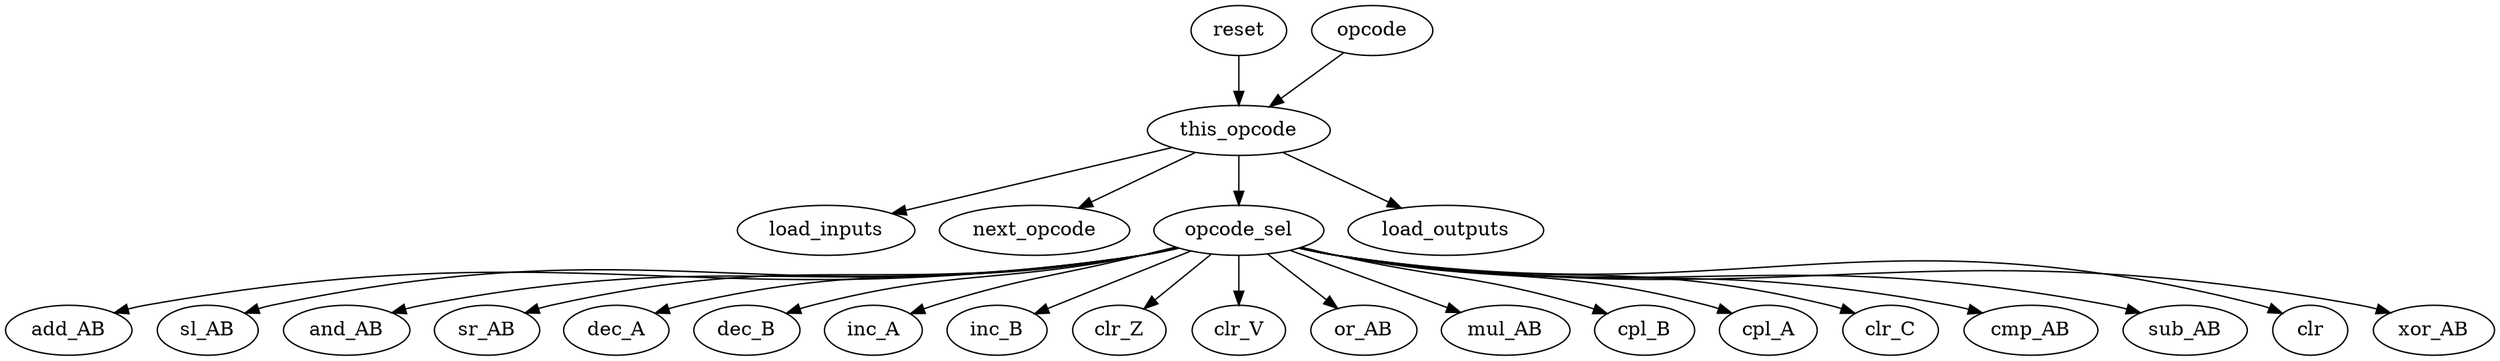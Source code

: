 strict digraph "" {
	this_opcode -> load_inputs	 [weight=15.0];
	this_opcode -> next_opcode	 [weight=2.0];
	this_opcode -> opcode_sel	 [weight=16.0];
	this_opcode -> load_outputs	 [weight=14.0];
	reset -> this_opcode	 [weight=2.0];
	opcode_sel -> add_AB	 [weight=1.0];
	opcode_sel -> sl_AB	 [weight=1.0];
	opcode_sel -> and_AB	 [weight=1.0];
	opcode_sel -> sr_AB	 [weight=1.0];
	opcode_sel -> dec_A	 [weight=1.0];
	opcode_sel -> dec_B	 [weight=1.0];
	opcode_sel -> inc_A	 [weight=1.0];
	opcode_sel -> inc_B	 [weight=1.0];
	opcode_sel -> clr_Z	 [weight=1.0];
	opcode_sel -> clr_V	 [weight=1.0];
	opcode_sel -> or_AB	 [weight=1.0];
	opcode_sel -> mul_AB	 [weight=1.0];
	opcode_sel -> cpl_B	 [weight=1.0];
	opcode_sel -> cpl_A	 [weight=1.0];
	opcode_sel -> clr_C	 [weight=1.0];
	opcode_sel -> cmp_AB	 [weight=1.0];
	opcode_sel -> sub_AB	 [weight=1.0];
	opcode_sel -> clr	 [weight=1.0];
	opcode_sel -> xor_AB	 [weight=1.0];
	opcode -> this_opcode	 [weight=1.0];
}
